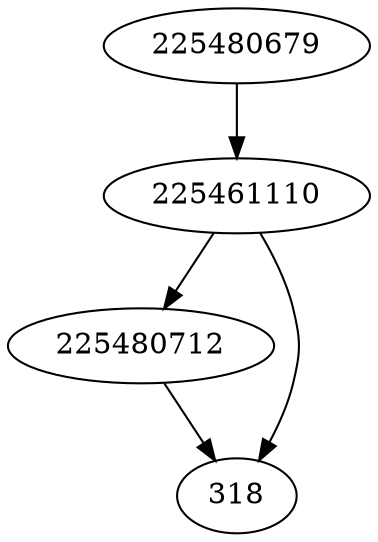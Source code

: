 strict digraph  {
225480712;
225461110;
318;
225480679;
225480712 -> 318;
225461110 -> 318;
225461110 -> 225480712;
225480679 -> 225461110;
}
